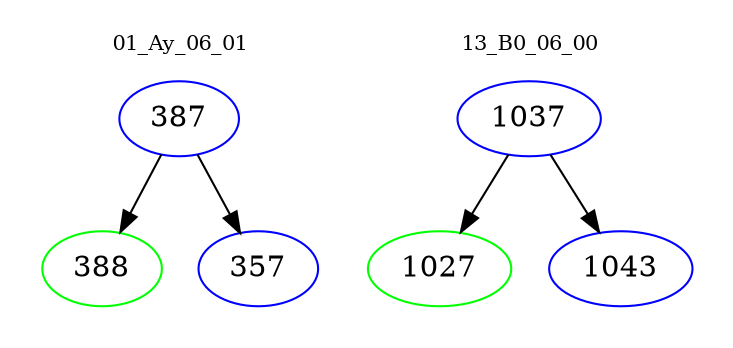 digraph{
subgraph cluster_0 {
color = white
label = "01_Ay_06_01";
fontsize=10;
T0_387 [label="387", color="blue"]
T0_387 -> T0_388 [color="black"]
T0_388 [label="388", color="green"]
T0_387 -> T0_357 [color="black"]
T0_357 [label="357", color="blue"]
}
subgraph cluster_1 {
color = white
label = "13_B0_06_00";
fontsize=10;
T1_1037 [label="1037", color="blue"]
T1_1037 -> T1_1027 [color="black"]
T1_1027 [label="1027", color="green"]
T1_1037 -> T1_1043 [color="black"]
T1_1043 [label="1043", color="blue"]
}
}
